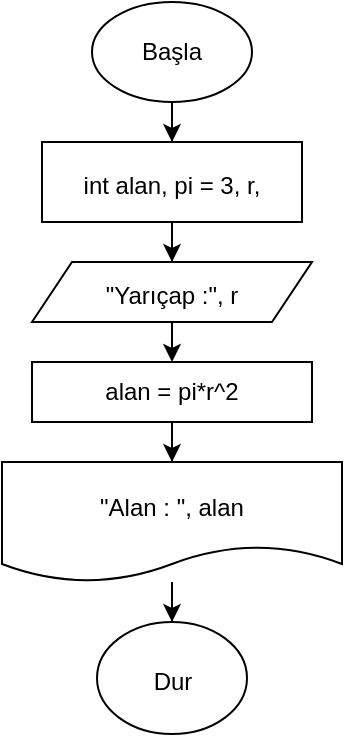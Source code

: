 <mxfile version="20.5.3"><diagram id="mjrBb1MtddJ0aK4qtmtU" name="Sayfa -1"><mxGraphModel dx="1148" dy="369" grid="1" gridSize="10" guides="1" tooltips="1" connect="1" arrows="1" fold="1" page="1" pageScale="1" pageWidth="827" pageHeight="1169" math="0" shadow="0"><root><mxCell id="0"/><mxCell id="1" parent="0"/><mxCell id="LNDs2tjOzmUdnJHI5J-K-9" value="" style="edgeStyle=orthogonalEdgeStyle;rounded=0;orthogonalLoop=1;jettySize=auto;html=1;fontSize=18;" edge="1" parent="1" source="LNDs2tjOzmUdnJHI5J-K-1" target="LNDs2tjOzmUdnJHI5J-K-2"><mxGeometry relative="1" as="geometry"/></mxCell><mxCell id="LNDs2tjOzmUdnJHI5J-K-1" value="&lt;font style=&quot;font-size: 12px;&quot;&gt;Başla&lt;/font&gt;" style="ellipse;whiteSpace=wrap;html=1;" vertex="1" parent="1"><mxGeometry x="230" y="130" width="80" height="50" as="geometry"/></mxCell><mxCell id="LNDs2tjOzmUdnJHI5J-K-11" value="" style="edgeStyle=orthogonalEdgeStyle;rounded=0;orthogonalLoop=1;jettySize=auto;html=1;fontSize=18;" edge="1" parent="1" source="LNDs2tjOzmUdnJHI5J-K-2" target="LNDs2tjOzmUdnJHI5J-K-10"><mxGeometry relative="1" as="geometry"/></mxCell><mxCell id="LNDs2tjOzmUdnJHI5J-K-2" value="&lt;font style=&quot;font-size: 12px;&quot;&gt;int alan, pi = 3, r,&lt;/font&gt;" style="rounded=0;whiteSpace=wrap;html=1;fontSize=18;" vertex="1" parent="1"><mxGeometry x="205" y="200" width="130" height="40" as="geometry"/></mxCell><mxCell id="LNDs2tjOzmUdnJHI5J-K-20" value="" style="edgeStyle=orthogonalEdgeStyle;rounded=0;orthogonalLoop=1;jettySize=auto;html=1;fontSize=12;fontColor=none;" edge="1" parent="1" source="LNDs2tjOzmUdnJHI5J-K-3" target="LNDs2tjOzmUdnJHI5J-K-4"><mxGeometry relative="1" as="geometry"/></mxCell><mxCell id="LNDs2tjOzmUdnJHI5J-K-3" value="&lt;font style=&quot;font-size: 12px;&quot;&gt;&quot;Alan : &quot;, alan&lt;/font&gt;" style="shape=document;whiteSpace=wrap;html=1;boundedLbl=1;fontSize=18;" vertex="1" parent="1"><mxGeometry x="185" y="360" width="170" height="60" as="geometry"/></mxCell><mxCell id="LNDs2tjOzmUdnJHI5J-K-4" value="&lt;font style=&quot;font-size: 12px;&quot;&gt;Dur&lt;/font&gt;" style="ellipse;whiteSpace=wrap;html=1;fontSize=18;" vertex="1" parent="1"><mxGeometry x="232.5" y="440" width="75" height="56" as="geometry"/></mxCell><mxCell id="LNDs2tjOzmUdnJHI5J-K-14" value="" style="edgeStyle=orthogonalEdgeStyle;rounded=0;orthogonalLoop=1;jettySize=auto;html=1;fontSize=12;" edge="1" parent="1" source="LNDs2tjOzmUdnJHI5J-K-10"><mxGeometry relative="1" as="geometry"><mxPoint x="270.0" y="310" as="targetPoint"/></mxGeometry></mxCell><mxCell id="LNDs2tjOzmUdnJHI5J-K-10" value="&lt;font style=&quot;font-size: 12px;&quot;&gt;&quot;Yarıçap :&quot;, r&lt;/font&gt;" style="shape=parallelogram;perimeter=parallelogramPerimeter;whiteSpace=wrap;html=1;fixedSize=1;fontSize=18;" vertex="1" parent="1"><mxGeometry x="200" y="260" width="140" height="30" as="geometry"/></mxCell><mxCell id="LNDs2tjOzmUdnJHI5J-K-19" value="" style="edgeStyle=orthogonalEdgeStyle;rounded=0;orthogonalLoop=1;jettySize=auto;html=1;fontSize=12;fontColor=none;" edge="1" parent="1" source="LNDs2tjOzmUdnJHI5J-K-17" target="LNDs2tjOzmUdnJHI5J-K-3"><mxGeometry relative="1" as="geometry"/></mxCell><mxCell id="LNDs2tjOzmUdnJHI5J-K-17" value="alan = pi*r^2" style="rounded=0;whiteSpace=wrap;html=1;fontSize=12;fontColor=none;" vertex="1" parent="1"><mxGeometry x="200" y="310" width="140" height="30" as="geometry"/></mxCell></root></mxGraphModel></diagram></mxfile>